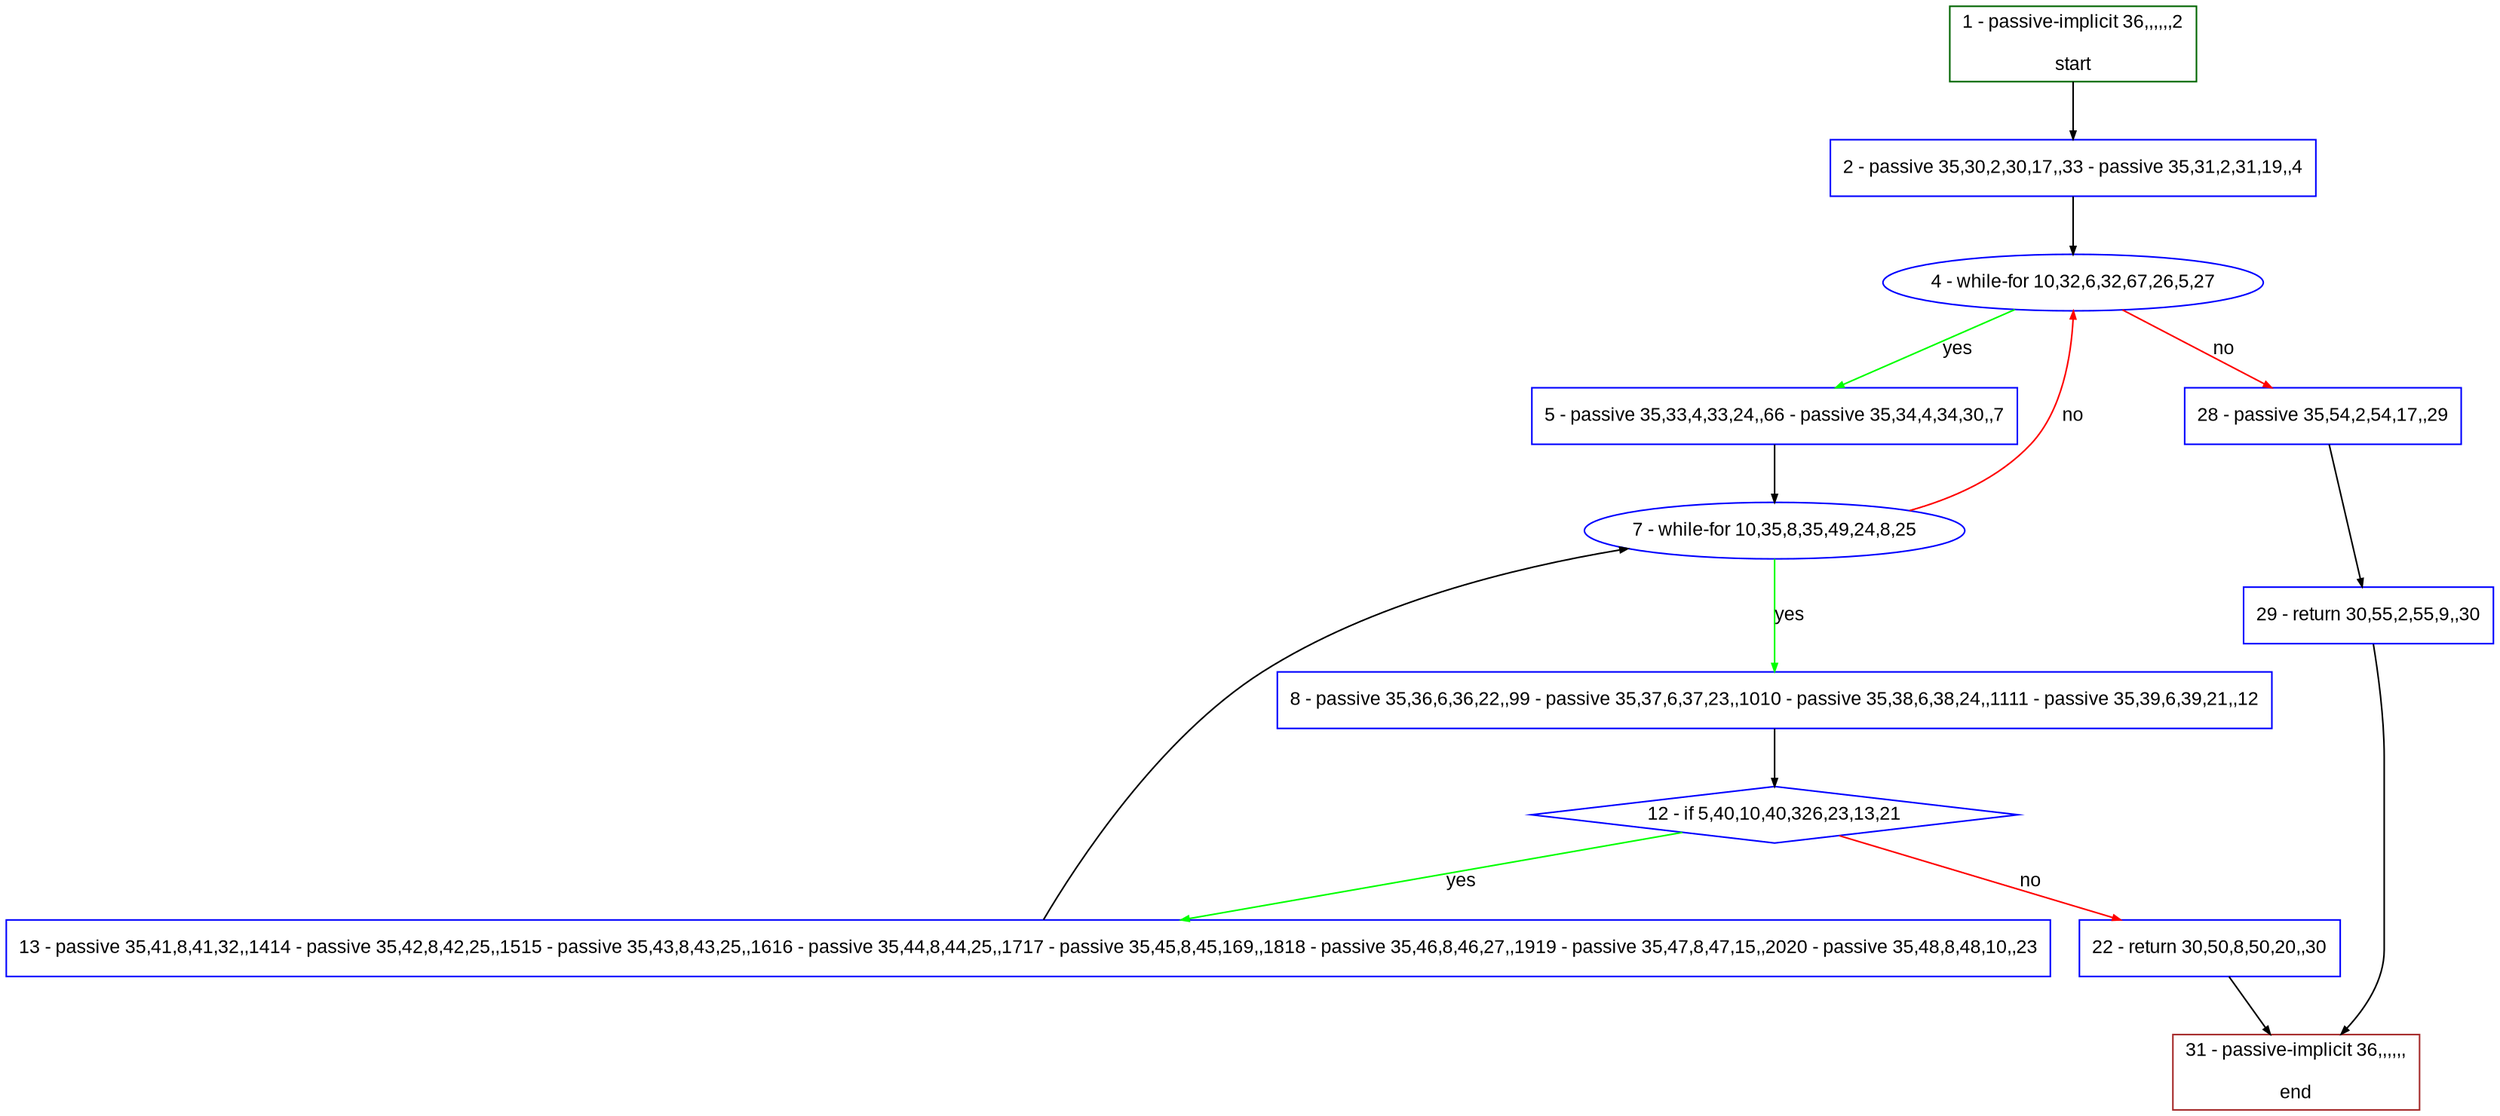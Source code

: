 digraph "" {
  graph [pack="true", label="", fontsize="12", packmode="clust", fontname="Arial", fillcolor="#FFFFCC", bgcolor="white", style="rounded,filled", compound="true"];
  node [node_initialized="no", label="", color="grey", fontsize="12", fillcolor="white", fontname="Arial", style="filled", shape="rectangle", compound="true", fixedsize="false"];
  edge [fontcolor="black", arrowhead="normal", arrowtail="none", arrowsize="0.5", ltail="", label="", color="black", fontsize="12", lhead="", fontname="Arial", dir="forward", compound="true"];
  __N1 [label="2 - passive 35,30,2,30,17,,33 - passive 35,31,2,31,19,,4", color="#0000ff", fillcolor="#ffffff", style="filled", shape="box"];
  __N2 [label="1 - passive-implicit 36,,,,,,2\n\nstart", color="#006400", fillcolor="#ffffff", style="filled", shape="box"];
  __N3 [label="4 - while-for 10,32,6,32,67,26,5,27", color="#0000ff", fillcolor="#ffffff", style="filled", shape="oval"];
  __N4 [label="5 - passive 35,33,4,33,24,,66 - passive 35,34,4,34,30,,7", color="#0000ff", fillcolor="#ffffff", style="filled", shape="box"];
  __N5 [label="28 - passive 35,54,2,54,17,,29", color="#0000ff", fillcolor="#ffffff", style="filled", shape="box"];
  __N6 [label="7 - while-for 10,35,8,35,49,24,8,25", color="#0000ff", fillcolor="#ffffff", style="filled", shape="oval"];
  __N7 [label="8 - passive 35,36,6,36,22,,99 - passive 35,37,6,37,23,,1010 - passive 35,38,6,38,24,,1111 - passive 35,39,6,39,21,,12", color="#0000ff", fillcolor="#ffffff", style="filled", shape="box"];
  __N8 [label="12 - if 5,40,10,40,326,23,13,21", color="#0000ff", fillcolor="#ffffff", style="filled", shape="diamond"];
  __N9 [label="13 - passive 35,41,8,41,32,,1414 - passive 35,42,8,42,25,,1515 - passive 35,43,8,43,25,,1616 - passive 35,44,8,44,25,,1717 - passive 35,45,8,45,169,,1818 - passive 35,46,8,46,27,,1919 - passive 35,47,8,47,15,,2020 - passive 35,48,8,48,10,,23", color="#0000ff", fillcolor="#ffffff", style="filled", shape="box"];
  __N10 [label="22 - return 30,50,8,50,20,,30", color="#0000ff", fillcolor="#ffffff", style="filled", shape="box"];
  __N11 [label="31 - passive-implicit 36,,,,,,\n\nend", color="#a52a2a", fillcolor="#ffffff", style="filled", shape="box"];
  __N12 [label="29 - return 30,55,2,55,9,,30", color="#0000ff", fillcolor="#ffffff", style="filled", shape="box"];
  __N2 -> __N1 [arrowhead="normal", arrowtail="none", color="#000000", label="", dir="forward"];
  __N1 -> __N3 [arrowhead="normal", arrowtail="none", color="#000000", label="", dir="forward"];
  __N3 -> __N4 [arrowhead="normal", arrowtail="none", color="#00ff00", label="yes", dir="forward"];
  __N3 -> __N5 [arrowhead="normal", arrowtail="none", color="#ff0000", label="no", dir="forward"];
  __N4 -> __N6 [arrowhead="normal", arrowtail="none", color="#000000", label="", dir="forward"];
  __N6 -> __N3 [arrowhead="normal", arrowtail="none", color="#ff0000", label="no", dir="forward"];
  __N6 -> __N7 [arrowhead="normal", arrowtail="none", color="#00ff00", label="yes", dir="forward"];
  __N7 -> __N8 [arrowhead="normal", arrowtail="none", color="#000000", label="", dir="forward"];
  __N8 -> __N9 [arrowhead="normal", arrowtail="none", color="#00ff00", label="yes", dir="forward"];
  __N8 -> __N10 [arrowhead="normal", arrowtail="none", color="#ff0000", label="no", dir="forward"];
  __N9 -> __N6 [arrowhead="normal", arrowtail="none", color="#000000", label="", dir="forward"];
  __N10 -> __N11 [arrowhead="normal", arrowtail="none", color="#000000", label="", dir="forward"];
  __N5 -> __N12 [arrowhead="normal", arrowtail="none", color="#000000", label="", dir="forward"];
  __N12 -> __N11 [arrowhead="normal", arrowtail="none", color="#000000", label="", dir="forward"];
}
